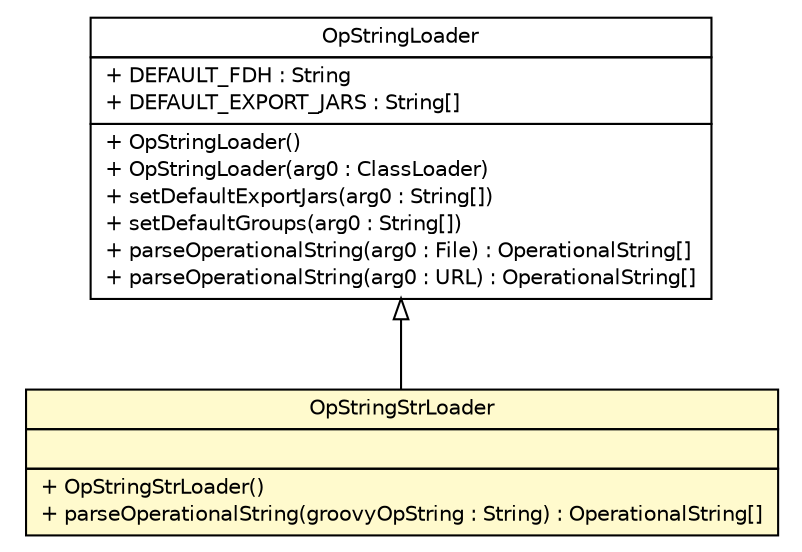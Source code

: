 #!/usr/local/bin/dot
#
# Class diagram 
# Generated by UMLGraph version R5_6 (http://www.umlgraph.org/)
#

digraph G {
	edge [fontname="Helvetica",fontsize=10,labelfontname="Helvetica",labelfontsize=10];
	node [fontname="Helvetica",fontsize=10,shape=plaintext];
	nodesep=0.25;
	ranksep=0.5;
	// sorcer.util.rio.OpStringStrLoader
	c234651 [label=<<table title="sorcer.util.rio.OpStringStrLoader" border="0" cellborder="1" cellspacing="0" cellpadding="2" port="p" bgcolor="lemonChiffon" href="./OpStringStrLoader.html">
		<tr><td><table border="0" cellspacing="0" cellpadding="1">
<tr><td align="center" balign="center"> OpStringStrLoader </td></tr>
		</table></td></tr>
		<tr><td><table border="0" cellspacing="0" cellpadding="1">
<tr><td align="left" balign="left">  </td></tr>
		</table></td></tr>
		<tr><td><table border="0" cellspacing="0" cellpadding="1">
<tr><td align="left" balign="left"> + OpStringStrLoader() </td></tr>
<tr><td align="left" balign="left"> + parseOperationalString(groovyOpString : String) : OperationalString[] </td></tr>
		</table></td></tr>
		</table>>, URL="./OpStringStrLoader.html", fontname="Helvetica", fontcolor="black", fontsize=10.0];
	//sorcer.util.rio.OpStringStrLoader extends org.rioproject.impl.opstring.OpStringLoader
	c234755:p -> c234651:p [dir=back,arrowtail=empty];
	// org.rioproject.impl.opstring.OpStringLoader
	c234755 [label=<<table title="org.rioproject.impl.opstring.OpStringLoader" border="0" cellborder="1" cellspacing="0" cellpadding="2" port="p">
		<tr><td><table border="0" cellspacing="0" cellpadding="1">
<tr><td align="center" balign="center"> OpStringLoader </td></tr>
		</table></td></tr>
		<tr><td><table border="0" cellspacing="0" cellpadding="1">
<tr><td align="left" balign="left"> + DEFAULT_FDH : String </td></tr>
<tr><td align="left" balign="left"> + DEFAULT_EXPORT_JARS : String[] </td></tr>
		</table></td></tr>
		<tr><td><table border="0" cellspacing="0" cellpadding="1">
<tr><td align="left" balign="left"> + OpStringLoader() </td></tr>
<tr><td align="left" balign="left"> + OpStringLoader(arg0 : ClassLoader) </td></tr>
<tr><td align="left" balign="left"> + setDefaultExportJars(arg0 : String[]) </td></tr>
<tr><td align="left" balign="left"> + setDefaultGroups(arg0 : String[]) </td></tr>
<tr><td align="left" balign="left"> + parseOperationalString(arg0 : File) : OperationalString[] </td></tr>
<tr><td align="left" balign="left"> + parseOperationalString(arg0 : URL) : OperationalString[] </td></tr>
		</table></td></tr>
		</table>>, URL="null", fontname="Helvetica", fontcolor="black", fontsize=10.0];
}

